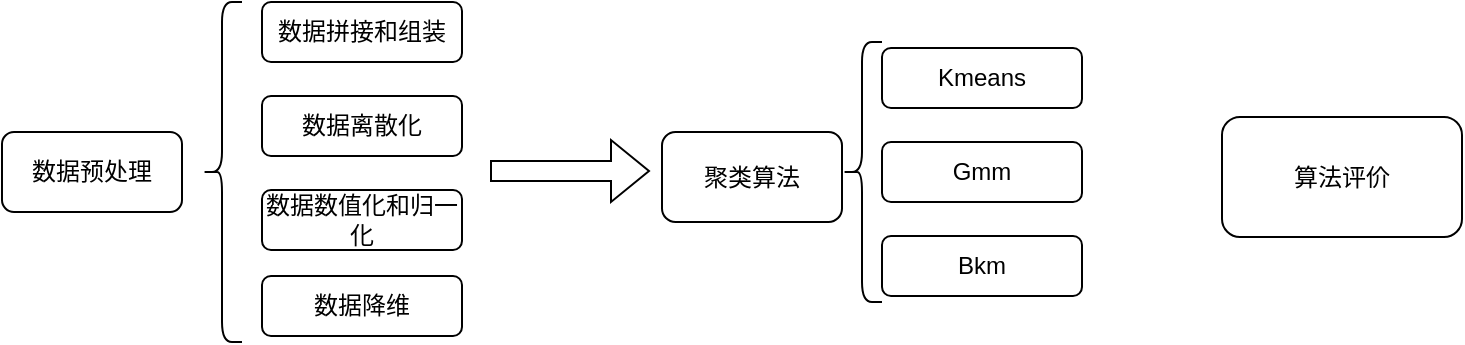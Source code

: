<mxfile version="24.4.0" type="github">
  <diagram name="第 1 页" id="aVO2Qc_tfBkiSDM-4gPl">
    <mxGraphModel dx="1028" dy="522" grid="1" gridSize="10" guides="1" tooltips="1" connect="1" arrows="1" fold="1" page="1" pageScale="1" pageWidth="827" pageHeight="1169" math="0" shadow="0">
      <root>
        <mxCell id="0" />
        <mxCell id="1" parent="0" />
        <mxCell id="H8tJKzjwVSUlQSuMOM1C-1" value="数据预处理" style="rounded=1;whiteSpace=wrap;html=1;" vertex="1" parent="1">
          <mxGeometry x="170" y="615" width="90" height="40" as="geometry" />
        </mxCell>
        <mxCell id="H8tJKzjwVSUlQSuMOM1C-3" value="数据拼接和组装" style="rounded=1;whiteSpace=wrap;html=1;" vertex="1" parent="1">
          <mxGeometry x="300" y="550" width="100" height="30" as="geometry" />
        </mxCell>
        <mxCell id="H8tJKzjwVSUlQSuMOM1C-4" value="" style="shape=curlyBracket;whiteSpace=wrap;html=1;rounded=1;labelPosition=left;verticalLabelPosition=middle;align=right;verticalAlign=middle;" vertex="1" parent="1">
          <mxGeometry x="270" y="550" width="20" height="170" as="geometry" />
        </mxCell>
        <mxCell id="H8tJKzjwVSUlQSuMOM1C-5" value="数据离散化" style="rounded=1;whiteSpace=wrap;html=1;" vertex="1" parent="1">
          <mxGeometry x="300" y="597" width="100" height="30" as="geometry" />
        </mxCell>
        <mxCell id="H8tJKzjwVSUlQSuMOM1C-6" value="数据数值化和归一化" style="rounded=1;whiteSpace=wrap;html=1;" vertex="1" parent="1">
          <mxGeometry x="300" y="644" width="100" height="30" as="geometry" />
        </mxCell>
        <mxCell id="H8tJKzjwVSUlQSuMOM1C-7" value="数据降维" style="rounded=1;whiteSpace=wrap;html=1;" vertex="1" parent="1">
          <mxGeometry x="300" y="687" width="100" height="30" as="geometry" />
        </mxCell>
        <mxCell id="H8tJKzjwVSUlQSuMOM1C-8" value="" style="shape=flexArrow;endArrow=classic;html=1;rounded=0;" edge="1" parent="1">
          <mxGeometry width="50" height="50" relative="1" as="geometry">
            <mxPoint x="414" y="634.5" as="sourcePoint" />
            <mxPoint x="494" y="634.5" as="targetPoint" />
          </mxGeometry>
        </mxCell>
        <mxCell id="H8tJKzjwVSUlQSuMOM1C-9" value="聚类算法" style="rounded=1;whiteSpace=wrap;html=1;" vertex="1" parent="1">
          <mxGeometry x="500" y="615" width="90" height="45" as="geometry" />
        </mxCell>
        <mxCell id="H8tJKzjwVSUlQSuMOM1C-10" value="Kmeans" style="rounded=1;whiteSpace=wrap;html=1;" vertex="1" parent="1">
          <mxGeometry x="610" y="573" width="100" height="30" as="geometry" />
        </mxCell>
        <mxCell id="H8tJKzjwVSUlQSuMOM1C-11" value="" style="shape=curlyBracket;whiteSpace=wrap;html=1;rounded=1;labelPosition=left;verticalLabelPosition=middle;align=right;verticalAlign=middle;" vertex="1" parent="1">
          <mxGeometry x="590" y="570" width="20" height="130" as="geometry" />
        </mxCell>
        <mxCell id="H8tJKzjwVSUlQSuMOM1C-12" value="Gmm" style="rounded=1;whiteSpace=wrap;html=1;" vertex="1" parent="1">
          <mxGeometry x="610" y="620" width="100" height="30" as="geometry" />
        </mxCell>
        <mxCell id="H8tJKzjwVSUlQSuMOM1C-13" value="Bkm" style="rounded=1;whiteSpace=wrap;html=1;" vertex="1" parent="1">
          <mxGeometry x="610" y="667" width="100" height="30" as="geometry" />
        </mxCell>
        <mxCell id="H8tJKzjwVSUlQSuMOM1C-15" value="算法评价" style="rounded=1;whiteSpace=wrap;html=1;" vertex="1" parent="1">
          <mxGeometry x="780" y="607.5" width="120" height="60" as="geometry" />
        </mxCell>
      </root>
    </mxGraphModel>
  </diagram>
</mxfile>

